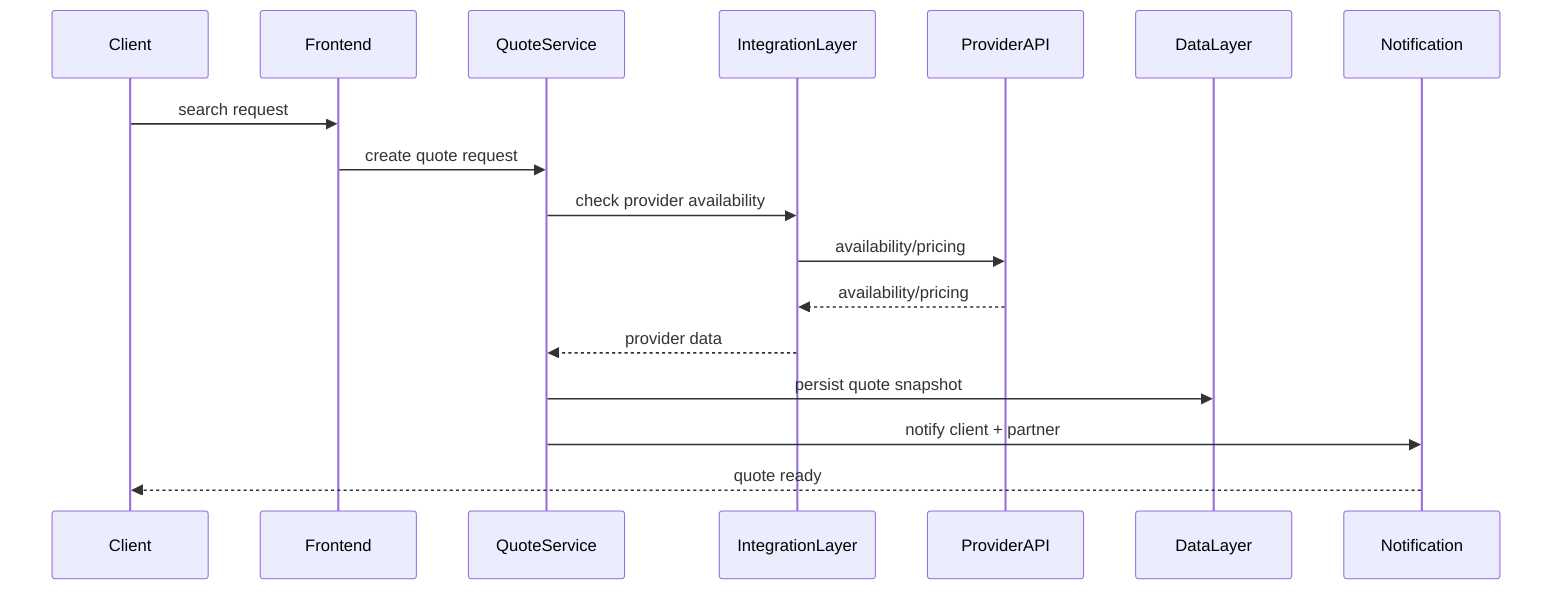 sequenceDiagram
  participant Client
  participant Frontend
  participant QuoteService
  participant IntegrationLayer
  participant ProviderAPI
  participant DataLayer
  participant Notification
  Client->>Frontend: search request
  Frontend->>QuoteService: create quote request
  QuoteService->>IntegrationLayer: check provider availability
  IntegrationLayer->>ProviderAPI: availability/pricing
  ProviderAPI-->>IntegrationLayer: availability/pricing
  IntegrationLayer-->>QuoteService: provider data
  QuoteService->>DataLayer: persist quote snapshot
  QuoteService->>Notification: notify client + partner
  Notification-->>Client: quote ready